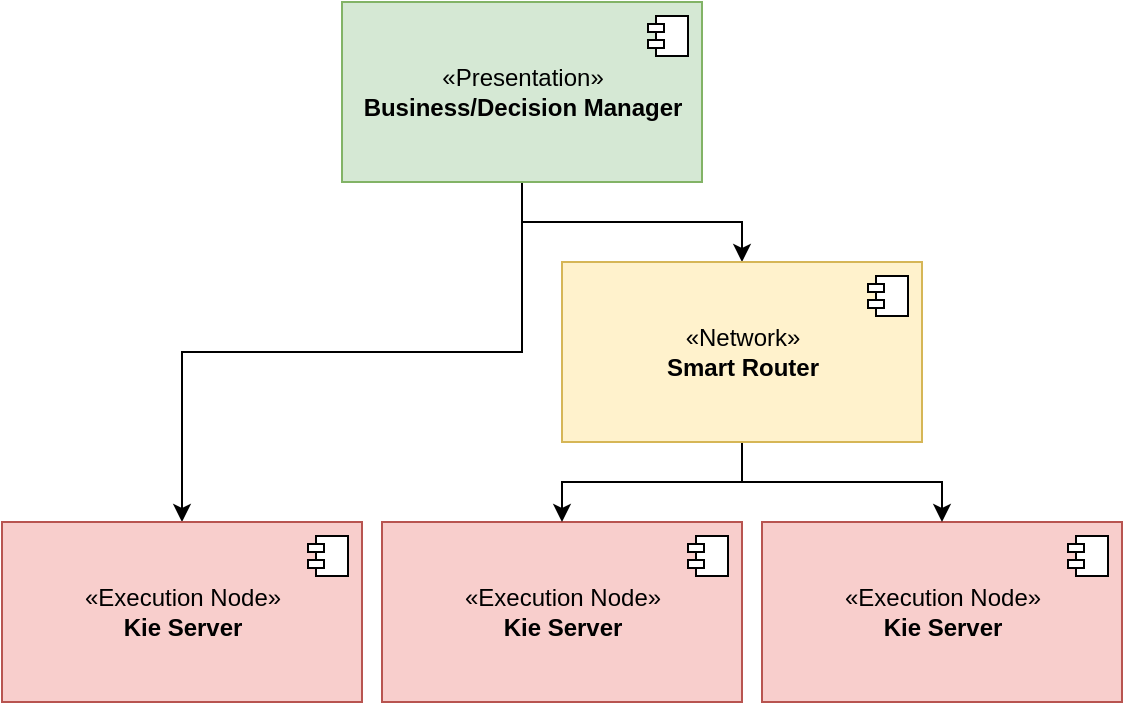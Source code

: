 <mxfile version="12.9.3" type="device"><diagram id="YGCSVAdyG0r2XiLg8LQi" name="Page-1"><mxGraphModel dx="1422" dy="760" grid="1" gridSize="10" guides="1" tooltips="1" connect="1" arrows="1" fold="1" page="1" pageScale="1" pageWidth="827" pageHeight="1169" math="0" shadow="0"><root><mxCell id="0"/><mxCell id="1" parent="0"/><mxCell id="XK4PkwK2kQaTni-v4G8P-9" style="edgeStyle=orthogonalEdgeStyle;rounded=0;orthogonalLoop=1;jettySize=auto;html=1;entryX=0.5;entryY=0;entryDx=0;entryDy=0;" edge="1" parent="1" source="XK4PkwK2kQaTni-v4G8P-1" target="XK4PkwK2kQaTni-v4G8P-5"><mxGeometry relative="1" as="geometry"/></mxCell><mxCell id="XK4PkwK2kQaTni-v4G8P-14" style="edgeStyle=orthogonalEdgeStyle;rounded=0;orthogonalLoop=1;jettySize=auto;html=1;entryX=0.5;entryY=0;entryDx=0;entryDy=0;" edge="1" parent="1" source="XK4PkwK2kQaTni-v4G8P-1" target="XK4PkwK2kQaTni-v4G8P-12"><mxGeometry relative="1" as="geometry"/></mxCell><mxCell id="XK4PkwK2kQaTni-v4G8P-1" value="«Presentation»&lt;br&gt;&lt;b&gt;Business/Decision Manager&lt;/b&gt;" style="html=1;dropTarget=0;fillColor=#d5e8d4;strokeColor=#82b366;" vertex="1" parent="1"><mxGeometry x="280" y="40" width="180" height="90" as="geometry"/></mxCell><mxCell id="XK4PkwK2kQaTni-v4G8P-2" value="" style="shape=component;jettyWidth=8;jettyHeight=4;" vertex="1" parent="XK4PkwK2kQaTni-v4G8P-1"><mxGeometry x="1" width="20" height="20" relative="1" as="geometry"><mxPoint x="-27" y="7" as="offset"/></mxGeometry></mxCell><mxCell id="XK4PkwK2kQaTni-v4G8P-3" value="«Execution Node»&lt;br&gt;&lt;b&gt;Kie Server&lt;/b&gt;" style="html=1;dropTarget=0;fillColor=#f8cecc;strokeColor=#b85450;" vertex="1" parent="1"><mxGeometry x="300" y="300" width="180" height="90" as="geometry"/></mxCell><mxCell id="XK4PkwK2kQaTni-v4G8P-4" value="" style="shape=component;jettyWidth=8;jettyHeight=4;" vertex="1" parent="XK4PkwK2kQaTni-v4G8P-3"><mxGeometry x="1" width="20" height="20" relative="1" as="geometry"><mxPoint x="-27" y="7" as="offset"/></mxGeometry></mxCell><mxCell id="XK4PkwK2kQaTni-v4G8P-5" value="«Execution Node»&lt;br&gt;&lt;b&gt;Kie Server&lt;/b&gt;" style="html=1;dropTarget=0;fillColor=#f8cecc;strokeColor=#b85450;" vertex="1" parent="1"><mxGeometry x="110" y="300" width="180" height="90" as="geometry"/></mxCell><mxCell id="XK4PkwK2kQaTni-v4G8P-6" value="" style="shape=component;jettyWidth=8;jettyHeight=4;" vertex="1" parent="XK4PkwK2kQaTni-v4G8P-5"><mxGeometry x="1" width="20" height="20" relative="1" as="geometry"><mxPoint x="-27" y="7" as="offset"/></mxGeometry></mxCell><mxCell id="XK4PkwK2kQaTni-v4G8P-7" value="«Execution Node»&lt;br&gt;&lt;b&gt;Kie Server&lt;/b&gt;" style="html=1;dropTarget=0;fillColor=#f8cecc;strokeColor=#b85450;" vertex="1" parent="1"><mxGeometry x="490" y="300" width="180" height="90" as="geometry"/></mxCell><mxCell id="XK4PkwK2kQaTni-v4G8P-8" value="" style="shape=component;jettyWidth=8;jettyHeight=4;" vertex="1" parent="XK4PkwK2kQaTni-v4G8P-7"><mxGeometry x="1" width="20" height="20" relative="1" as="geometry"><mxPoint x="-27" y="7" as="offset"/></mxGeometry></mxCell><mxCell id="XK4PkwK2kQaTni-v4G8P-15" style="edgeStyle=orthogonalEdgeStyle;rounded=0;orthogonalLoop=1;jettySize=auto;html=1;entryX=0.5;entryY=0;entryDx=0;entryDy=0;" edge="1" parent="1" source="XK4PkwK2kQaTni-v4G8P-12" target="XK4PkwK2kQaTni-v4G8P-3"><mxGeometry relative="1" as="geometry"/></mxCell><mxCell id="XK4PkwK2kQaTni-v4G8P-16" style="edgeStyle=orthogonalEdgeStyle;rounded=0;orthogonalLoop=1;jettySize=auto;html=1;" edge="1" parent="1" source="XK4PkwK2kQaTni-v4G8P-12" target="XK4PkwK2kQaTni-v4G8P-7"><mxGeometry relative="1" as="geometry"/></mxCell><mxCell id="XK4PkwK2kQaTni-v4G8P-12" value="«Network»&lt;br&gt;&lt;b&gt;Smart Router&lt;/b&gt;" style="html=1;dropTarget=0;fillColor=#fff2cc;strokeColor=#d6b656;" vertex="1" parent="1"><mxGeometry x="390" y="170" width="180" height="90" as="geometry"/></mxCell><mxCell id="XK4PkwK2kQaTni-v4G8P-13" value="" style="shape=component;jettyWidth=8;jettyHeight=4;" vertex="1" parent="XK4PkwK2kQaTni-v4G8P-12"><mxGeometry x="1" width="20" height="20" relative="1" as="geometry"><mxPoint x="-27" y="7" as="offset"/></mxGeometry></mxCell></root></mxGraphModel></diagram></mxfile>